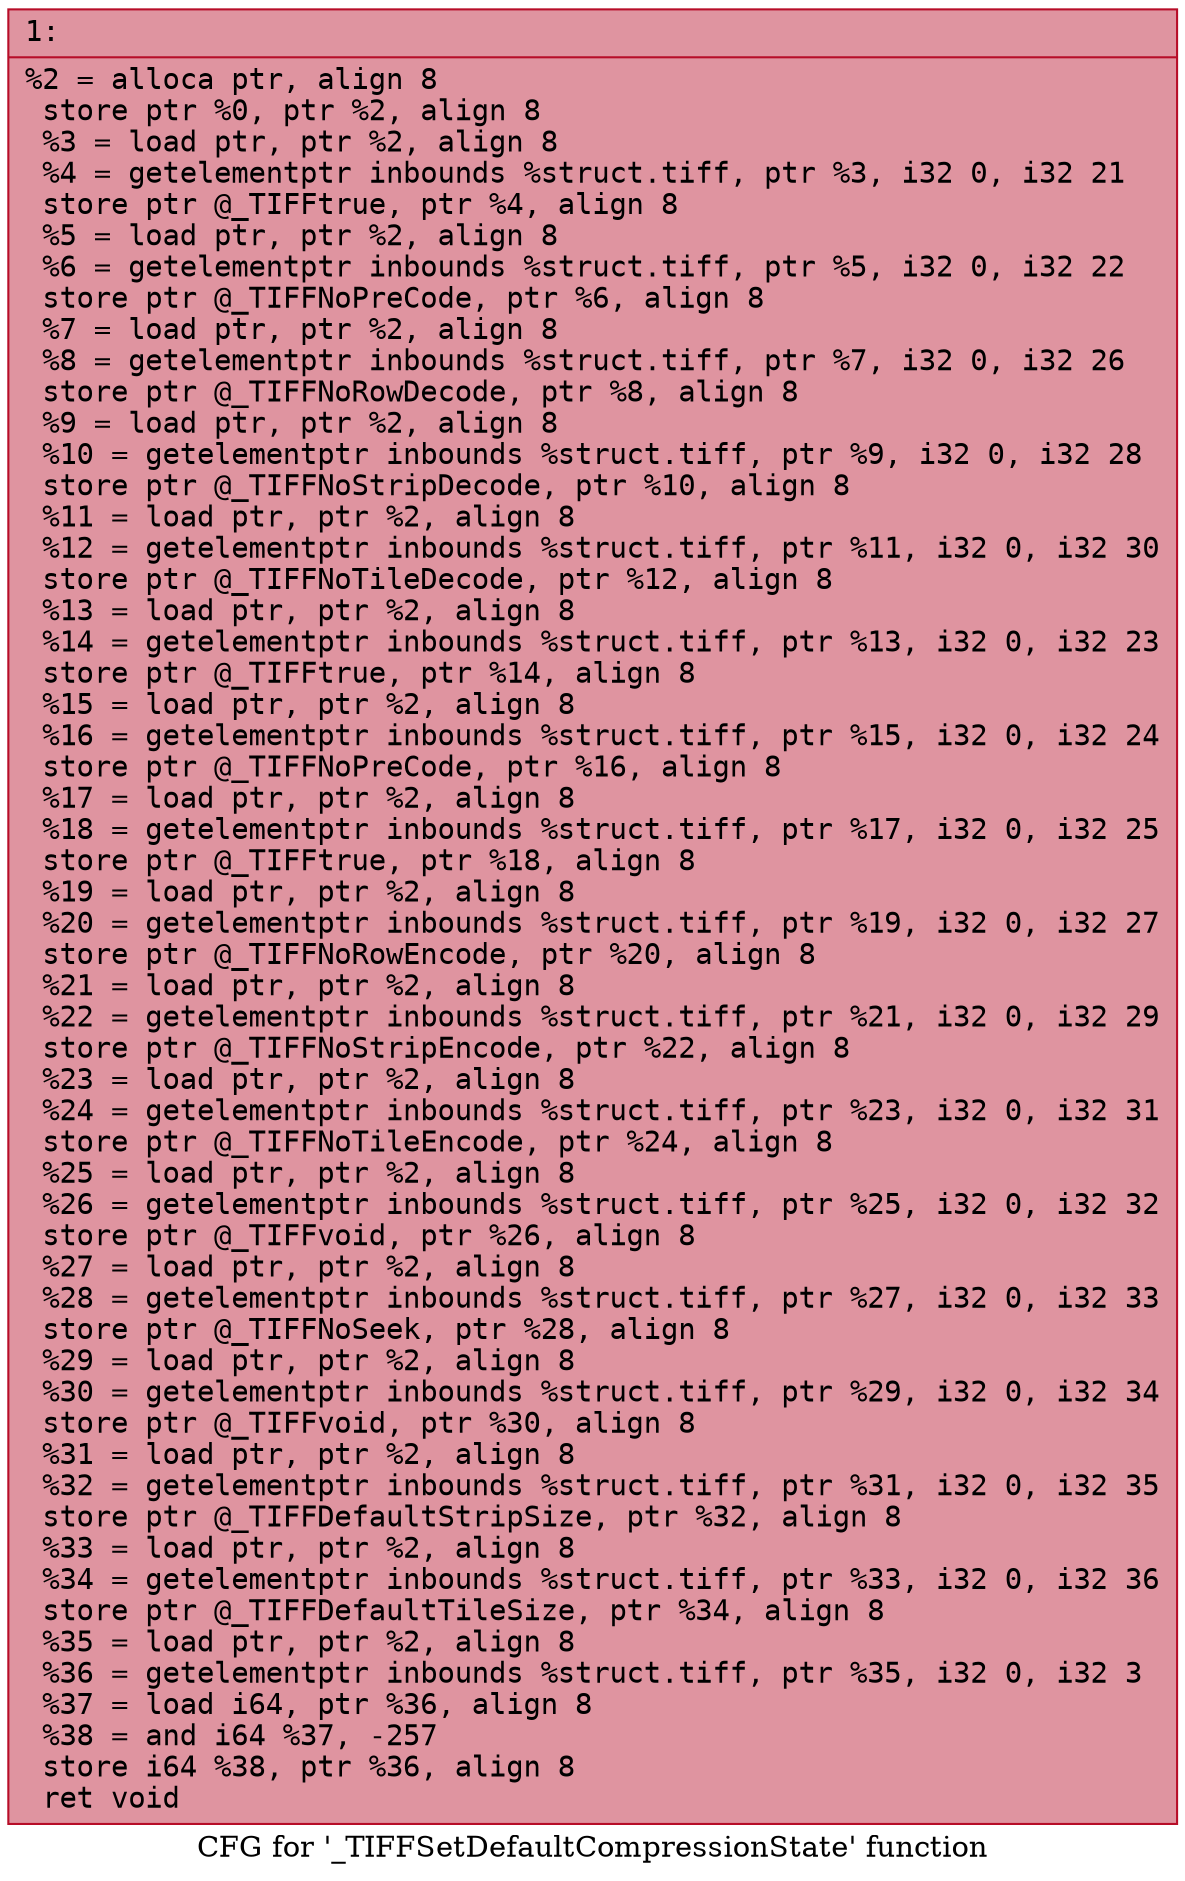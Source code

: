 digraph "CFG for '_TIFFSetDefaultCompressionState' function" {
	label="CFG for '_TIFFSetDefaultCompressionState' function";

	Node0x6000007da800 [shape=record,color="#b70d28ff", style=filled, fillcolor="#b70d2870" fontname="Courier",label="{1:\l|  %2 = alloca ptr, align 8\l  store ptr %0, ptr %2, align 8\l  %3 = load ptr, ptr %2, align 8\l  %4 = getelementptr inbounds %struct.tiff, ptr %3, i32 0, i32 21\l  store ptr @_TIFFtrue, ptr %4, align 8\l  %5 = load ptr, ptr %2, align 8\l  %6 = getelementptr inbounds %struct.tiff, ptr %5, i32 0, i32 22\l  store ptr @_TIFFNoPreCode, ptr %6, align 8\l  %7 = load ptr, ptr %2, align 8\l  %8 = getelementptr inbounds %struct.tiff, ptr %7, i32 0, i32 26\l  store ptr @_TIFFNoRowDecode, ptr %8, align 8\l  %9 = load ptr, ptr %2, align 8\l  %10 = getelementptr inbounds %struct.tiff, ptr %9, i32 0, i32 28\l  store ptr @_TIFFNoStripDecode, ptr %10, align 8\l  %11 = load ptr, ptr %2, align 8\l  %12 = getelementptr inbounds %struct.tiff, ptr %11, i32 0, i32 30\l  store ptr @_TIFFNoTileDecode, ptr %12, align 8\l  %13 = load ptr, ptr %2, align 8\l  %14 = getelementptr inbounds %struct.tiff, ptr %13, i32 0, i32 23\l  store ptr @_TIFFtrue, ptr %14, align 8\l  %15 = load ptr, ptr %2, align 8\l  %16 = getelementptr inbounds %struct.tiff, ptr %15, i32 0, i32 24\l  store ptr @_TIFFNoPreCode, ptr %16, align 8\l  %17 = load ptr, ptr %2, align 8\l  %18 = getelementptr inbounds %struct.tiff, ptr %17, i32 0, i32 25\l  store ptr @_TIFFtrue, ptr %18, align 8\l  %19 = load ptr, ptr %2, align 8\l  %20 = getelementptr inbounds %struct.tiff, ptr %19, i32 0, i32 27\l  store ptr @_TIFFNoRowEncode, ptr %20, align 8\l  %21 = load ptr, ptr %2, align 8\l  %22 = getelementptr inbounds %struct.tiff, ptr %21, i32 0, i32 29\l  store ptr @_TIFFNoStripEncode, ptr %22, align 8\l  %23 = load ptr, ptr %2, align 8\l  %24 = getelementptr inbounds %struct.tiff, ptr %23, i32 0, i32 31\l  store ptr @_TIFFNoTileEncode, ptr %24, align 8\l  %25 = load ptr, ptr %2, align 8\l  %26 = getelementptr inbounds %struct.tiff, ptr %25, i32 0, i32 32\l  store ptr @_TIFFvoid, ptr %26, align 8\l  %27 = load ptr, ptr %2, align 8\l  %28 = getelementptr inbounds %struct.tiff, ptr %27, i32 0, i32 33\l  store ptr @_TIFFNoSeek, ptr %28, align 8\l  %29 = load ptr, ptr %2, align 8\l  %30 = getelementptr inbounds %struct.tiff, ptr %29, i32 0, i32 34\l  store ptr @_TIFFvoid, ptr %30, align 8\l  %31 = load ptr, ptr %2, align 8\l  %32 = getelementptr inbounds %struct.tiff, ptr %31, i32 0, i32 35\l  store ptr @_TIFFDefaultStripSize, ptr %32, align 8\l  %33 = load ptr, ptr %2, align 8\l  %34 = getelementptr inbounds %struct.tiff, ptr %33, i32 0, i32 36\l  store ptr @_TIFFDefaultTileSize, ptr %34, align 8\l  %35 = load ptr, ptr %2, align 8\l  %36 = getelementptr inbounds %struct.tiff, ptr %35, i32 0, i32 3\l  %37 = load i64, ptr %36, align 8\l  %38 = and i64 %37, -257\l  store i64 %38, ptr %36, align 8\l  ret void\l}"];
}
